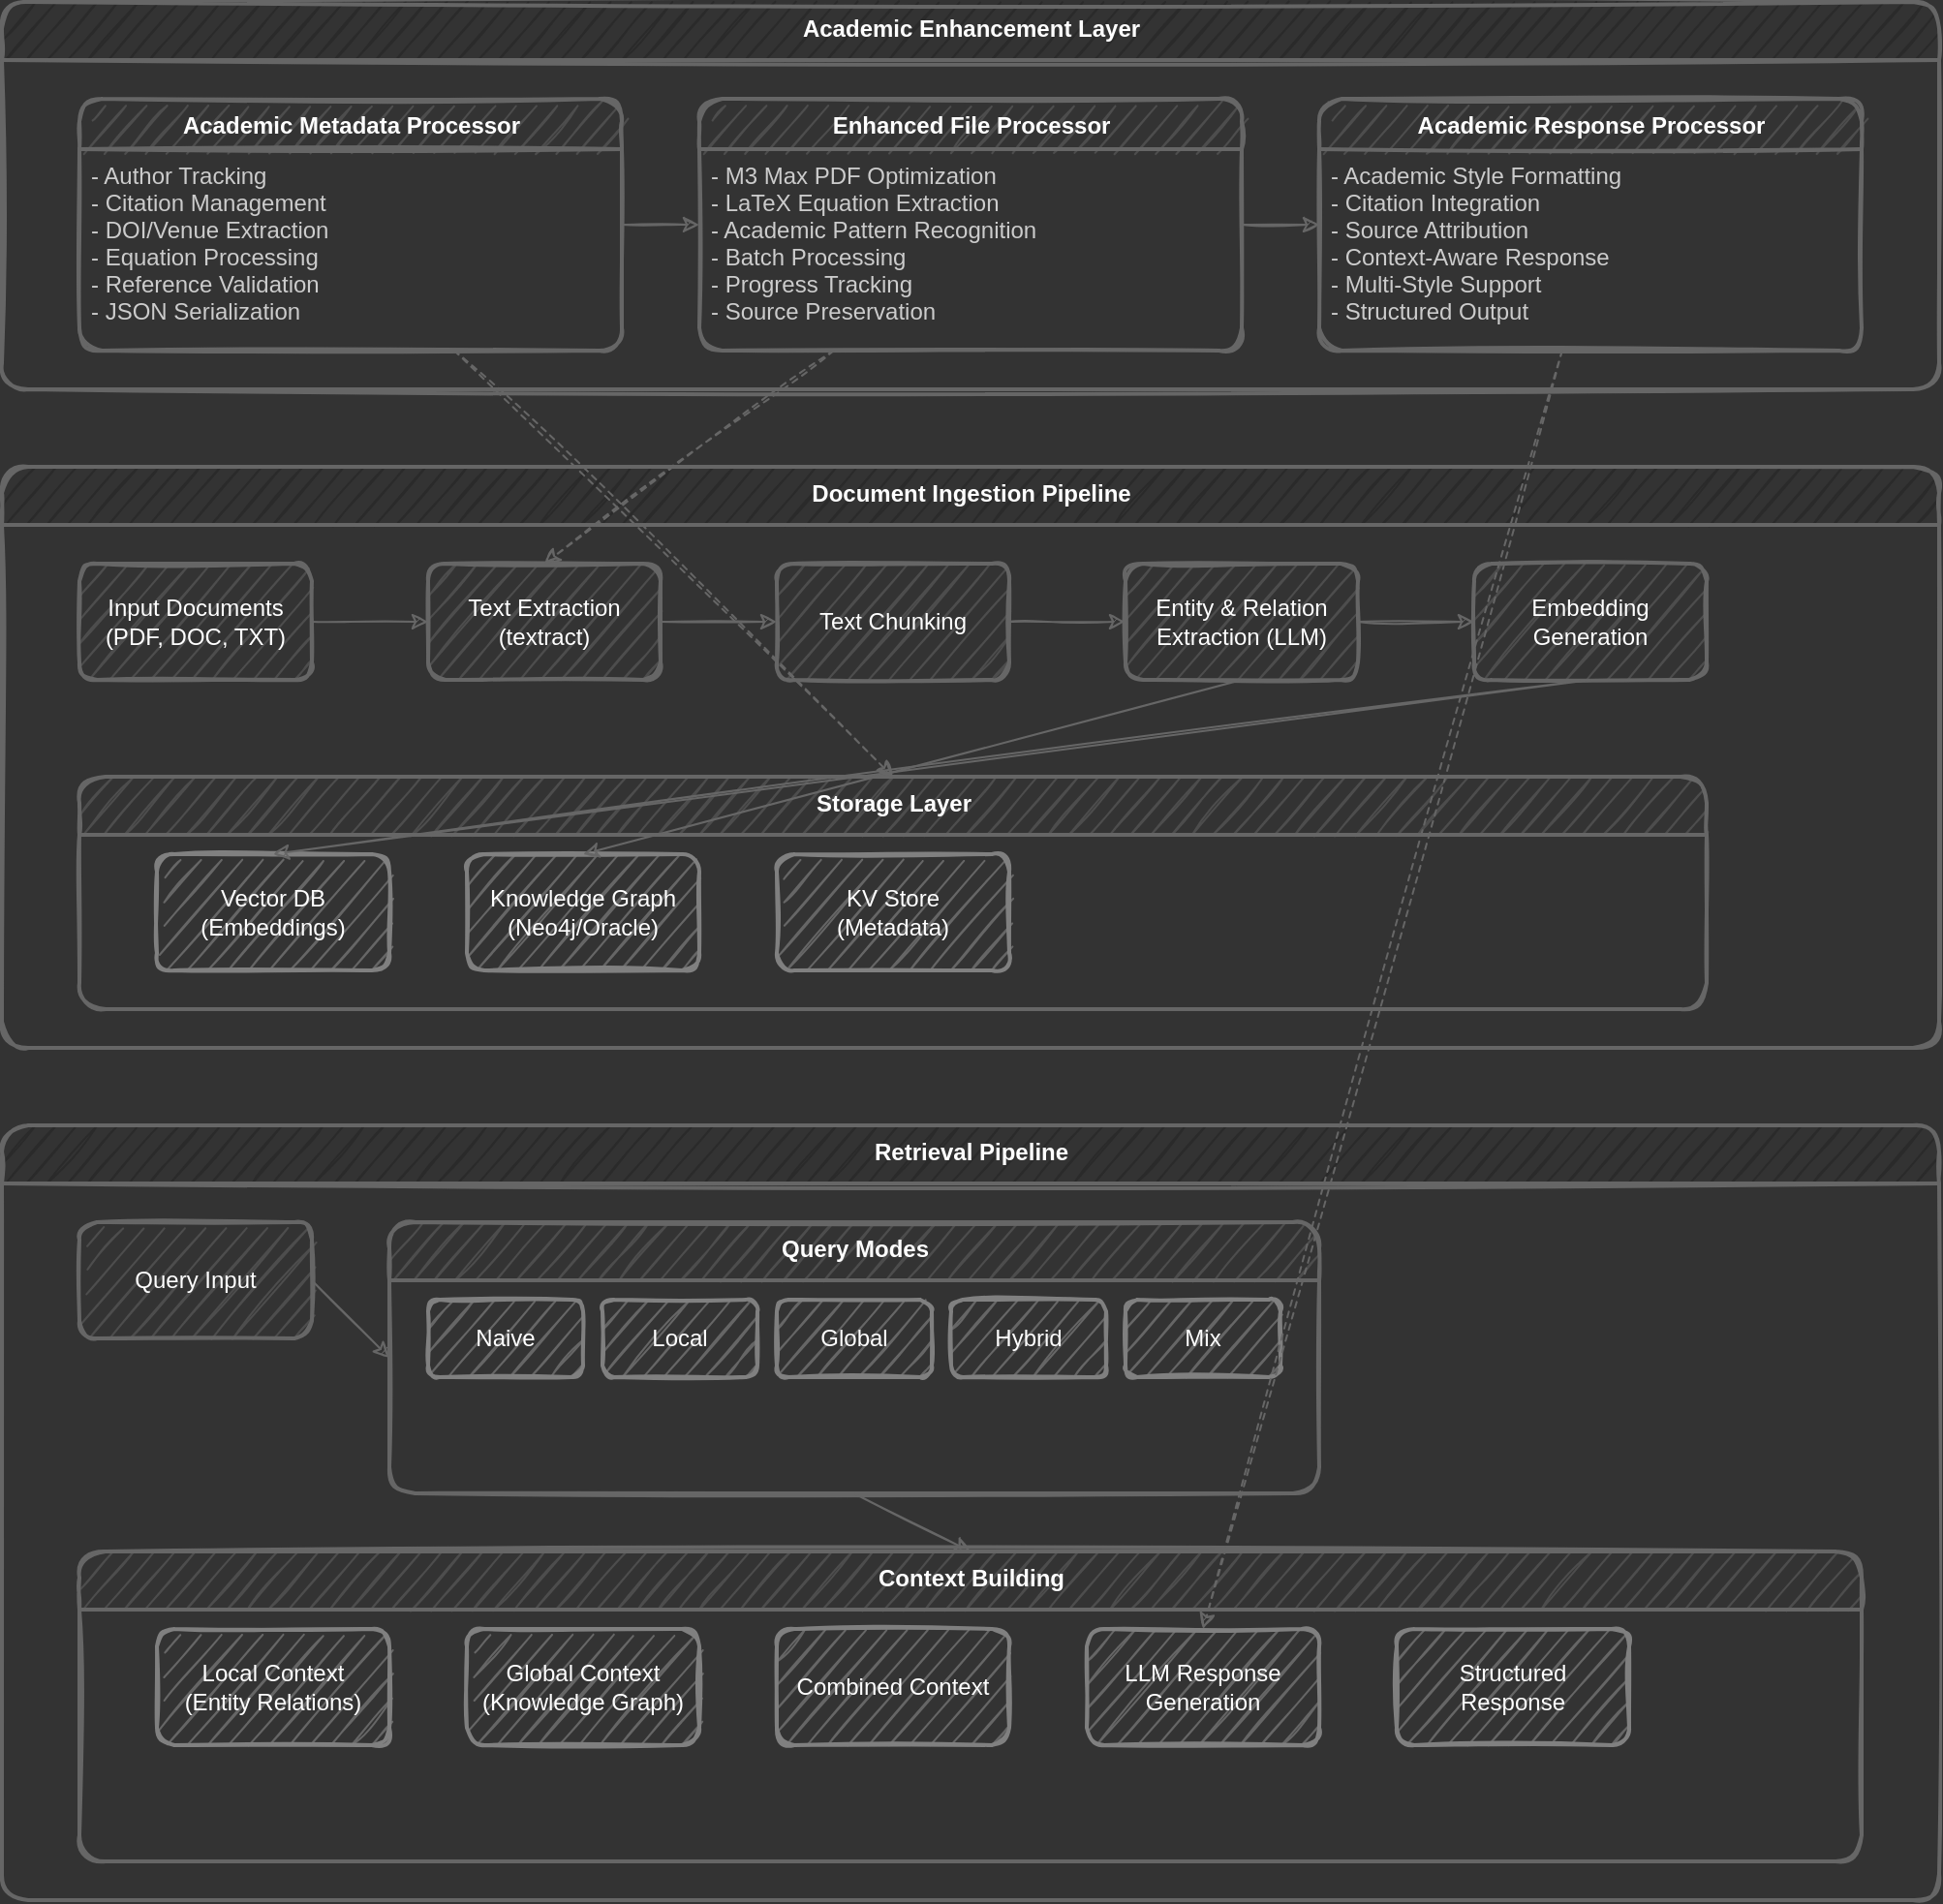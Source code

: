 <mxfile scale="3" border="0">
    <diagram id="lY2gEqLdhUkpYXjN2Ezt" name="Page-1">
        <mxGraphModel dx="1006" dy="795" grid="1" gridSize="10" guides="1" tooltips="1" connect="1" arrows="1" fold="1" page="1" pageScale="1" pageWidth="1100" pageHeight="1200" background="#333333" math="0" shadow="0">
            <root>
                <mxCell id="0"/>
                <mxCell id="1" parent="0"/>
                <mxCell id="ac1" value="Academic Enhancement Layer" style="sketch=1;rounded=1;strokeWidth=2;swimlane;fontStyle=1;align=center;verticalAlign=top;childLayout=stackLayout;horizontal=1;startSize=30;horizontalStack=0;resizeParent=1;resizeParentMax=0;resizeLast=0;collapsible=0;marginBottom=0;html=1;fillColor=#2A2A2A;strokeColor=#666666;fontColor=#FFFFFF;" parent="1" vertex="1">
                    <mxGeometry x="40" y="40" width="1000" height="200" as="geometry"/>
                </mxCell>
                <mxCell id="ac2" value="Academic Metadata Processor" style="sketch=1;rounded=1;strokeWidth=2;swimlane;fontStyle=1;align=center;verticalAlign=top;childLayout=stackLayout;horizontal=1;startSize=26;horizontalStack=0;resizeParent=1;resizeParentMax=0;resizeLast=0;collapsible=1;marginBottom=0;html=1;fillColor=#4D4D4D;strokeColor=#666666;fontColor=#FFFFFF;" parent="ac1" vertex="1">
                    <mxGeometry x="40" y="50" width="280" height="130" as="geometry"/>
                </mxCell>
                <mxCell id="ac3" value="- Author Tracking&#10;- Citation Management&#10;- DOI/Venue Extraction&#10;- Equation Processing&#10;- Reference Validation&#10;- JSON Serialization" style="sketch=1;rounded=1;strokeWidth=2;text;strokeColor=none;fillColor=none;align=left;verticalAlign=top;spacingLeft=4;spacingRight=4;overflow=hidden;rotatable=0;points=[[0,0.5],[1,0.5]];portConstraint=eastwest;fontColor=#CCCCCC;" parent="ac2" vertex="1">
                    <mxGeometry y="26" width="280" height="104" as="geometry"/>
                </mxCell>
                <mxCell id="ac4" value="Enhanced File Processor" style="sketch=1;rounded=1;strokeWidth=2;swimlane;fontStyle=1;align=center;verticalAlign=top;childLayout=stackLayout;horizontal=1;startSize=26;horizontalStack=0;resizeParent=1;resizeParentMax=0;resizeLast=0;collapsible=1;marginBottom=0;html=1;fillColor=#4D4D4D;strokeColor=#666666;fontColor=#FFFFFF;" parent="ac1" vertex="1">
                    <mxGeometry x="360" y="50" width="280" height="130" as="geometry"/>
                </mxCell>
                <mxCell id="ac5" value="- M3 Max PDF Optimization&#10;- LaTeX Equation Extraction&#10;- Academic Pattern Recognition&#10;- Batch Processing&#10;- Progress Tracking&#10;- Source Preservation" style="sketch=1;rounded=1;strokeWidth=2;text;strokeColor=none;fillColor=none;align=left;verticalAlign=top;spacingLeft=4;spacingRight=4;overflow=hidden;rotatable=0;points=[[0,0.5],[1,0.5]];portConstraint=eastwest;fontColor=#CCCCCC;" parent="ac4" vertex="1">
                    <mxGeometry y="26" width="280" height="104" as="geometry"/>
                </mxCell>
                <mxCell id="ac6" value="Academic Response Processor" style="sketch=1;rounded=1;strokeWidth=2;swimlane;fontStyle=1;align=center;verticalAlign=top;childLayout=stackLayout;horizontal=1;startSize=26;horizontalStack=0;resizeParent=1;resizeParentMax=0;resizeLast=0;collapsible=1;marginBottom=0;html=1;fillColor=#4D4D4D;strokeColor=#666666;fontColor=#FFFFFF;" parent="ac1" vertex="1">
                    <mxGeometry x="680" y="50" width="280" height="130" as="geometry"/>
                </mxCell>
                <mxCell id="ac7" value="- Academic Style Formatting&#10;- Citation Integration&#10;- Source Attribution&#10;- Context-Aware Response&#10;- Multi-Style Support&#10;- Structured Output" style="sketch=1;rounded=1;strokeWidth=2;text;strokeColor=none;fillColor=none;align=left;verticalAlign=top;spacingLeft=4;spacingRight=4;overflow=hidden;rotatable=0;points=[[0,0.5],[1,0.5]];portConstraint=eastwest;fontColor=#CCCCCC;" parent="ac6" vertex="1">
                    <mxGeometry y="26" width="280" height="104" as="geometry"/>
                </mxCell>
                <mxCell id="2" value="Document Ingestion Pipeline" style="sketch=1;rounded=1;strokeWidth=2;swimlane;fontStyle=1;align=center;verticalAlign=top;childLayout=stackLayout;horizontal=1;startSize=30;horizontalStack=0;resizeParent=1;resizeParentMax=0;resizeLast=0;collapsible=0;marginBottom=0;html=1;fillColor=#2A2A2A;strokeColor=#666666;fontColor=#FFFFFF;" parent="1" vertex="1">
                    <mxGeometry x="40" y="280" width="1000" height="300" as="geometry"/>
                </mxCell>
                <mxCell id="3" value="Input Documents&#10;(PDF, DOC, TXT)" style="sketch=1;rounded=1;strokeWidth=2;whiteSpace=wrap;html=1;fillColor=#4D4D4D;strokeColor=#666666;fontColor=#FFFFFF;" parent="2" vertex="1">
                    <mxGeometry x="40" y="50" width="120" height="60" as="geometry"/>
                </mxCell>
                <mxCell id="4" value="Text Extraction&#10;(textract)" style="sketch=1;rounded=1;strokeWidth=2;whiteSpace=wrap;html=1;fillColor=#4D4D4D;strokeColor=#666666;fontColor=#FFFFFF;" parent="2" vertex="1">
                    <mxGeometry x="220" y="50" width="120" height="60" as="geometry"/>
                </mxCell>
                <mxCell id="5" value="Text Chunking" style="sketch=1;rounded=1;strokeWidth=2;whiteSpace=wrap;html=1;fillColor=#4D4D4D;strokeColor=#666666;fontColor=#FFFFFF;" parent="2" vertex="1">
                    <mxGeometry x="400" y="50" width="120" height="60" as="geometry"/>
                </mxCell>
                <mxCell id="6" value="Entity &amp; Relation&#10;Extraction (LLM)" style="sketch=1;rounded=1;strokeWidth=2;whiteSpace=wrap;html=1;fillColor=#4D4D4D;strokeColor=#666666;fontColor=#FFFFFF;" parent="2" vertex="1">
                    <mxGeometry x="580" y="50" width="120" height="60" as="geometry"/>
                </mxCell>
                <mxCell id="7" value="Embedding&#10;Generation" style="sketch=1;rounded=1;strokeWidth=2;whiteSpace=wrap;html=1;fillColor=#4D4D4D;strokeColor=#666666;fontColor=#FFFFFF;" parent="2" vertex="1">
                    <mxGeometry x="760" y="50" width="120" height="60" as="geometry"/>
                </mxCell>
                <mxCell id="8" value="Storage Layer" style="sketch=1;rounded=1;strokeWidth=2;swimlane;fontStyle=1;align=center;verticalAlign=top;childLayout=stackLayout;horizontal=1;startSize=30;horizontalStack=0;resizeParent=1;resizeParentMax=0;resizeLast=0;collapsible=0;marginBottom=0;html=1;fillColor=#4D4D4D;strokeColor=#666666;fontColor=#FFFFFF;" parent="2" vertex="1">
                    <mxGeometry x="40" y="160" width="840" height="120" as="geometry"/>
                </mxCell>
                <mxCell id="9" value="Vector DB&#10;(Embeddings)" style="sketch=1;rounded=1;strokeWidth=2;whiteSpace=wrap;html=1;fillColor=#666666;strokeColor=#808080;fontColor=#FFFFFF;" parent="8" vertex="1">
                    <mxGeometry x="40" y="40" width="120" height="60" as="geometry"/>
                </mxCell>
                <mxCell id="10" value="Knowledge Graph&#10;(Neo4j/Oracle)" style="sketch=1;rounded=1;strokeWidth=2;whiteSpace=wrap;html=1;fillColor=#666666;strokeColor=#808080;fontColor=#FFFFFF;" parent="8" vertex="1">
                    <mxGeometry x="200" y="40" width="120" height="60" as="geometry"/>
                </mxCell>
                <mxCell id="11" value="KV Store&#10;(Metadata)" style="sketch=1;rounded=1;strokeWidth=2;whiteSpace=wrap;html=1;fillColor=#666666;strokeColor=#808080;fontColor=#FFFFFF;" parent="8" vertex="1">
                    <mxGeometry x="360" y="40" width="120" height="60" as="geometry"/>
                </mxCell>
                <mxCell id="12" value="Retrieval Pipeline" style="sketch=1;rounded=1;strokeWidth=2;swimlane;fontStyle=1;align=center;verticalAlign=top;childLayout=stackLayout;horizontal=1;startSize=30;horizontalStack=0;resizeParent=1;resizeParentMax=0;resizeLast=0;collapsible=0;marginBottom=0;html=1;fillColor=#2A2A2A;strokeColor=#666666;fontColor=#FFFFFF;" parent="1" vertex="1">
                    <mxGeometry x="40" y="620" width="1000" height="400" as="geometry"/>
                </mxCell>
                <mxCell id="13" value="Query Input" style="sketch=1;rounded=1;strokeWidth=2;whiteSpace=wrap;html=1;fillColor=#4D4D4D;strokeColor=#666666;fontColor=#FFFFFF;" parent="12" vertex="1">
                    <mxGeometry x="40" y="50" width="120" height="60" as="geometry"/>
                </mxCell>
                <mxCell id="14" value="Query Modes" style="sketch=1;rounded=1;strokeWidth=2;swimlane;fontStyle=1;align=center;verticalAlign=top;childLayout=stackLayout;horizontal=1;startSize=30;horizontalStack=0;resizeParent=1;resizeParentMax=0;resizeLast=0;collapsible=0;marginBottom=0;html=1;fillColor=#4D4D4D;strokeColor=#666666;fontColor=#FFFFFF;" parent="12" vertex="1">
                    <mxGeometry x="200" y="50" width="480" height="140" as="geometry"/>
                </mxCell>
                <mxCell id="15" value="Naive" style="sketch=1;rounded=1;strokeWidth=2;whiteSpace=wrap;html=1;fillColor=#666666;strokeColor=#808080;fontColor=#FFFFFF;" parent="14" vertex="1">
                    <mxGeometry x="20" y="40" width="80" height="40" as="geometry"/>
                </mxCell>
                <mxCell id="16" value="Local" style="sketch=1;rounded=1;strokeWidth=2;whiteSpace=wrap;html=1;fillColor=#666666;strokeColor=#808080;fontColor=#FFFFFF;" parent="14" vertex="1">
                    <mxGeometry x="110" y="40" width="80" height="40" as="geometry"/>
                </mxCell>
                <mxCell id="17" value="Global" style="sketch=1;rounded=1;strokeWidth=2;whiteSpace=wrap;html=1;fillColor=#666666;strokeColor=#808080;fontColor=#FFFFFF;" parent="14" vertex="1">
                    <mxGeometry x="200" y="40" width="80" height="40" as="geometry"/>
                </mxCell>
                <mxCell id="18" value="Hybrid" style="sketch=1;rounded=1;strokeWidth=2;whiteSpace=wrap;html=1;fillColor=#666666;strokeColor=#808080;fontColor=#FFFFFF;" parent="14" vertex="1">
                    <mxGeometry x="290" y="40" width="80" height="40" as="geometry"/>
                </mxCell>
                <mxCell id="19" value="Mix" style="sketch=1;rounded=1;strokeWidth=2;whiteSpace=wrap;html=1;fillColor=#666666;strokeColor=#808080;fontColor=#FFFFFF;" parent="14" vertex="1">
                    <mxGeometry x="380" y="40" width="80" height="40" as="geometry"/>
                </mxCell>
                <mxCell id="20" value="Context Building" style="sketch=1;rounded=1;strokeWidth=2;swimlane;fontStyle=1;align=center;verticalAlign=top;childLayout=stackLayout;horizontal=1;startSize=30;horizontalStack=0;resizeParent=1;resizeParentMax=0;resizeLast=0;collapsible=0;marginBottom=0;html=1;fillColor=#4D4D4D;strokeColor=#666666;fontColor=#FFFFFF;" parent="12" vertex="1">
                    <mxGeometry x="40" y="220" width="920" height="160" as="geometry"/>
                </mxCell>
                <mxCell id="21" value="Local Context&#10;(Entity Relations)" style="sketch=1;rounded=1;strokeWidth=2;whiteSpace=wrap;html=1;fillColor=#666666;strokeColor=#808080;fontColor=#FFFFFF;" parent="20" vertex="1">
                    <mxGeometry x="40" y="40" width="120" height="60" as="geometry"/>
                </mxCell>
                <mxCell id="22" value="Global Context&#10;(Knowledge Graph)" style="sketch=1;rounded=1;strokeWidth=2;whiteSpace=wrap;html=1;fillColor=#666666;strokeColor=#808080;fontColor=#FFFFFF;" parent="20" vertex="1">
                    <mxGeometry x="200" y="40" width="120" height="60" as="geometry"/>
                </mxCell>
                <mxCell id="23" value="Combined Context" style="sketch=1;rounded=1;strokeWidth=2;whiteSpace=wrap;html=1;fillColor=#666666;strokeColor=#808080;fontColor=#FFFFFF;" parent="20" vertex="1">
                    <mxGeometry x="360" y="40" width="120" height="60" as="geometry"/>
                </mxCell>
                <mxCell id="24" value="LLM Response&#10;Generation" style="sketch=1;rounded=1;strokeWidth=2;whiteSpace=wrap;html=1;fillColor=#666666;strokeColor=#808080;fontColor=#FFFFFF;" parent="20" vertex="1">
                    <mxGeometry x="520" y="40" width="120" height="60" as="geometry"/>
                </mxCell>
                <mxCell id="25" value="Structured&#10;Response" style="sketch=1;rounded=1;strokeWidth=2;whiteSpace=wrap;html=1;fillColor=#666666;strokeColor=#808080;fontColor=#FFFFFF;" parent="20" vertex="1">
                    <mxGeometry x="680" y="40" width="120" height="60" as="geometry"/>
                </mxCell>
                <mxCell id="26" value="" style="sketch=1;endArrow=classic;html=1;exitX=1;exitY=0.5;entryX=0;entryY=0.5;strokeColor=#666666;" parent="1" source="3" target="4" edge="1">
                    <mxGeometry width="50" height="50" relative="1" as="geometry"/>
                </mxCell>
                <mxCell id="27" value="" style="sketch=1;endArrow=classic;html=1;exitX=1;exitY=0.5;entryX=0;entryY=0.5;strokeColor=#666666;" parent="1" source="4" target="5" edge="1">
                    <mxGeometry width="50" height="50" relative="1" as="geometry"/>
                </mxCell>
                <mxCell id="28" value="" style="sketch=1;endArrow=classic;html=1;exitX=1;exitY=0.5;entryX=0;entryY=0.5;strokeColor=#666666;" parent="1" source="5" target="6" edge="1">
                    <mxGeometry width="50" height="50" relative="1" as="geometry"/>
                </mxCell>
                <mxCell id="29" value="" style="sketch=1;endArrow=classic;html=1;exitX=1;exitY=0.5;entryX=0;entryY=0.5;strokeColor=#666666;" parent="1" source="6" target="7" edge="1">
                    <mxGeometry width="50" height="50" relative="1" as="geometry"/>
                </mxCell>
                <mxCell id="30" value="" style="sketch=1;endArrow=classic;html=1;exitX=0.5;exitY=1;entryX=0.5;entryY=0;strokeColor=#666666;" parent="1" source="7" target="9" edge="1">
                    <mxGeometry width="50" height="50" relative="1" as="geometry"/>
                </mxCell>
                <mxCell id="31" value="" style="sketch=1;endArrow=classic;html=1;exitX=0.5;exitY=1;entryX=0.5;entryY=0;strokeColor=#666666;" parent="1" source="6" target="10" edge="1">
                    <mxGeometry width="50" height="50" relative="1" as="geometry"/>
                </mxCell>
                <mxCell id="32" value="" style="sketch=1;endArrow=classic;html=1;exitX=1;exitY=0.5;entryX=0;entryY=0.5;strokeColor=#666666;" parent="1" source="13" target="14" edge="1">
                    <mxGeometry width="50" height="50" relative="1" as="geometry"/>
                </mxCell>
                <mxCell id="33" value="" style="sketch=1;endArrow=classic;html=1;exitX=0.5;exitY=1;entryX=0.5;entryY=0;strokeColor=#666666;" parent="1" source="14" target="20" edge="1">
                    <mxGeometry width="50" height="50" relative="1" as="geometry"/>
                </mxCell>
                <mxCell id="34" style="edgeStyle=none;rounded=1;comic=0;sketch=1;hachureGap=4;jiggle=2;curveFitting=1;html=1;entryX=0.5;entryY=0;entryDx=0;entryDy=0;fontFamily=Helvetica;fontSource=https%3A%2F%2Ffonts.googleapis.com%2Fcss%3Ffamily%3DArchitects%2BDaughter;fontSize=11;strokeColor=#666666;dashed=1;" parent="1" source="ac3" target="8" edge="1">
                    <mxGeometry relative="1" as="geometry"/>
                </mxCell>
                <mxCell id="35" style="edgeStyle=none;rounded=1;comic=0;sketch=1;hachureGap=4;jiggle=2;curveFitting=1;html=1;entryX=0.5;entryY=0;entryDx=0;entryDy=0;fontFamily=Helvetica;fontSource=https%3A%2F%2Ffonts.googleapis.com%2Fcss%3Ffamily%3DArchitects%2BDaughter;fontSize=11;strokeColor=#666666;dashed=1;" parent="1" source="ac5" target="4" edge="1">
                    <mxGeometry relative="1" as="geometry"/>
                </mxCell>
                <mxCell id="36" style="edgeStyle=none;rounded=1;comic=0;hachureGap=4;html=1;fontFamily=Helvetica;fontSource=https%3A%2F%2Ffonts.googleapis.com%2Fcss%3Ffamily%3DArchitects%2BDaughter;fontSize=11;entryX=0.5;entryY=0;entryDx=0;entryDy=0;dashed=1;strokeColor=#666666;sketch=1;curveFitting=1;jiggle=2;" parent="1" source="ac7" target="24" edge="1">
                    <mxGeometry relative="1" as="geometry">
                        <mxPoint x="540" y="760" as="targetPoint"/>
                    </mxGeometry>
                </mxCell>
                <mxCell id="acArrow2" value="" style="sketch=1;endArrow=classic;html=1;exitX=1;exitY=0.5;entryX=0;entryY=0.5;strokeColor=#666666;" parent="1" source="ac4" target="ac6" edge="1">
                    <mxGeometry relative="1" as="geometry"/>
                </mxCell>
                <mxCell id="acArrow3" value="" style="sketch=1;endArrow=classic;html=1;exitX=1;exitY=0.5;entryX=0;entryY=0.5;strokeColor=#666666;" parent="1" source="ac2" target="ac4" edge="1">
                    <mxGeometry relative="1" as="geometry"/>
                </mxCell>
            </root>
        </mxGraphModel>
    </diagram>
</mxfile>
